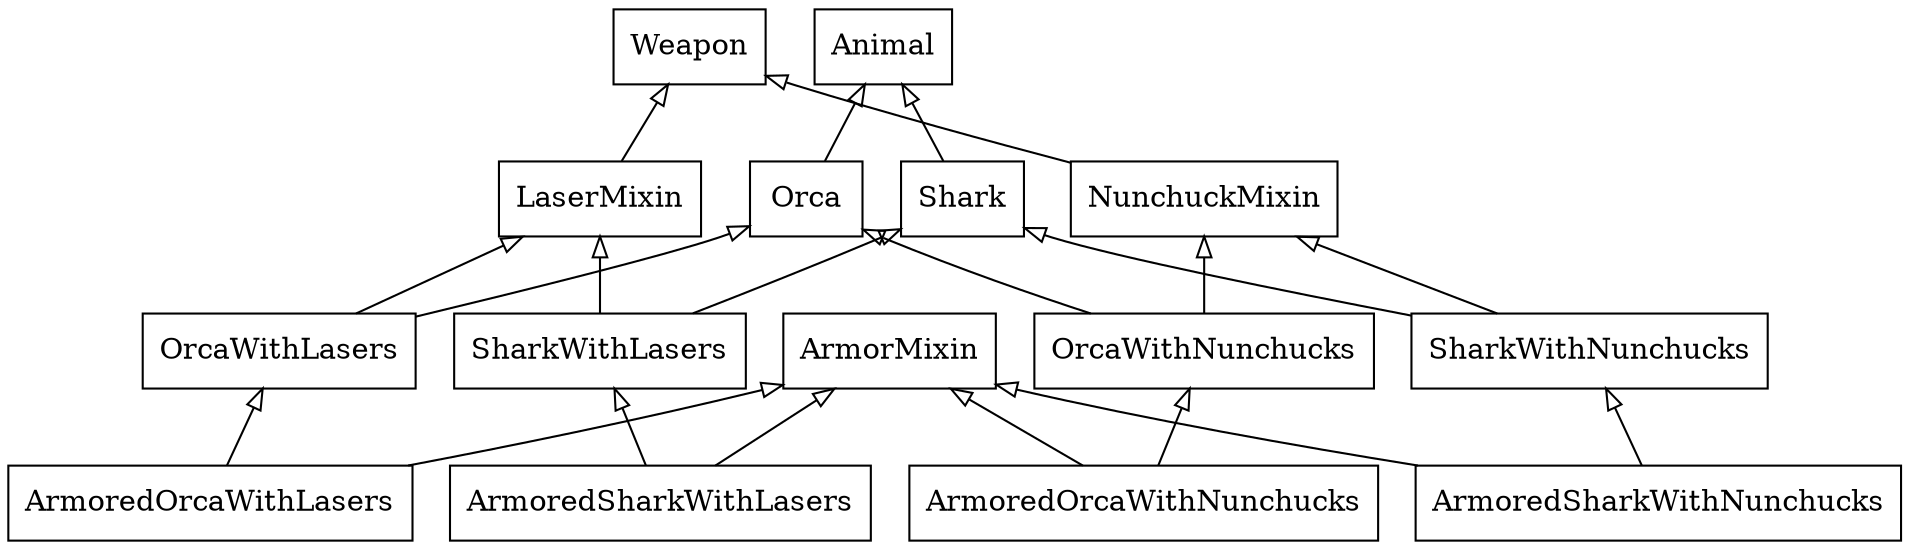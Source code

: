 digraph "classes_No_Name" {
charset="utf-8"
rankdir=BT
"2" [shape="record", label="ArmoredOrcaWithLasers"];
"3" [shape="record", label="OrcaWithLasers"];
"4" [shape="record", label="Orca"];
"5" [shape="record", label="Animal"];
"6" [shape="record", label="LaserMixin"];
"7" [shape="record", label="Weapon"];
"8" [shape="record", label="ArmorMixin"];
"9" [shape="record", label="Shark"];
"10" [shape="record", label="ArmoredSharkWithLasers"];
"11" [shape="record", label="SharkWithLasers"];
"12" [shape="record", label="OrcaWithNunchucks"];
"13" [shape="record", label="NunchuckMixin"];
"14" [shape="record", label="ArmoredOrcaWithNunchucks"];
"15" [shape="record", label="ArmoredSharkWithNunchucks"];
"16" [shape="record", label="SharkWithNunchucks"];
"2" -> "3" [arrowtail="none", arrowhead="empty"];
"2" -> "8" [arrowtail="none", arrowhead="empty"];
"3" -> "4" [arrowtail="none", arrowhead="empty"];
"3" -> "6" [arrowtail="none", arrowhead="empty"];
"4" -> "5" [arrowtail="none", arrowhead="empty"];
"6" -> "7" [arrowtail="none", arrowhead="empty"];
"9" -> "5" [arrowtail="none", arrowhead="empty"];
"10" -> "11" [arrowtail="none", arrowhead="empty"];
"10" -> "8" [arrowtail="none", arrowhead="empty"];
"11" -> "9" [arrowtail="none", arrowhead="empty"];
"11" -> "6" [arrowtail="none", arrowhead="empty"];
"12" -> "4" [arrowtail="none", arrowhead="empty"];
"12" -> "13" [arrowtail="none", arrowhead="empty"];
"13" -> "7" [arrowtail="none", arrowhead="empty"];
"14" -> "12" [arrowtail="none", arrowhead="empty"];
"14" -> "8" [arrowtail="none", arrowhead="empty"];
"15" -> "16" [arrowtail="none", arrowhead="empty"];
"15" -> "8" [arrowtail="none", arrowhead="empty"];
"16" -> "9" [arrowtail="none", arrowhead="empty"];
"16" -> "13" [arrowtail="none", arrowhead="empty"];
}
